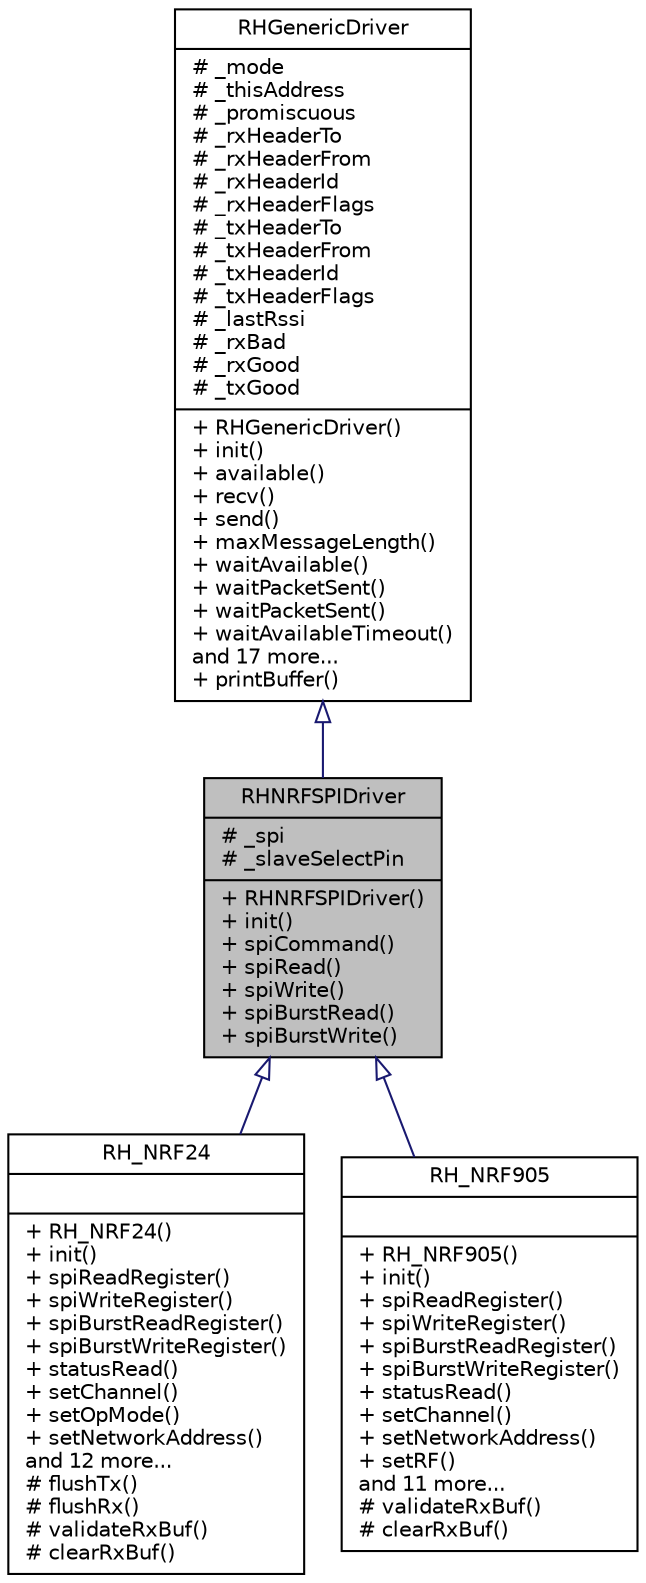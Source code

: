 digraph "RHNRFSPIDriver"
{
 // LATEX_PDF_SIZE
  edge [fontname="Helvetica",fontsize="10",labelfontname="Helvetica",labelfontsize="10"];
  node [fontname="Helvetica",fontsize="10",shape=record];
  Node1 [label="{RHNRFSPIDriver\n|# _spi\l# _slaveSelectPin\l|+ RHNRFSPIDriver()\l+ init()\l+ spiCommand()\l+ spiRead()\l+ spiWrite()\l+ spiBurstRead()\l+ spiBurstWrite()\l}",height=0.2,width=0.4,color="black", fillcolor="grey75", style="filled", fontcolor="black",tooltip="Base class for a RadioHead driver that use the SPI bus to communicate with its transport hardware."];
  Node2 -> Node1 [dir="back",color="midnightblue",fontsize="10",style="solid",arrowtail="onormal",fontname="Helvetica"];
  Node2 [label="{RHGenericDriver\n|# _mode\l# _thisAddress\l# _promiscuous\l# _rxHeaderTo\l# _rxHeaderFrom\l# _rxHeaderId\l# _rxHeaderFlags\l# _txHeaderTo\l# _txHeaderFrom\l# _txHeaderId\l# _txHeaderFlags\l# _lastRssi\l# _rxBad\l# _rxGood\l# _txGood\l|+ RHGenericDriver()\l+ init()\l+ available()\l+ recv()\l+ send()\l+ maxMessageLength()\l+ waitAvailable()\l+ waitPacketSent()\l+ waitPacketSent()\l+ waitAvailableTimeout()\land 17 more...\l+ printBuffer()\l}",height=0.2,width=0.4,color="black", fillcolor="white", style="filled",URL="$class_r_h_generic_driver.html",tooltip="Abstract base class for a RadioHead driver."];
  Node1 -> Node3 [dir="back",color="midnightblue",fontsize="10",style="solid",arrowtail="onormal",fontname="Helvetica"];
  Node3 [label="{RH_NRF24\n||+ RH_NRF24()\l+ init()\l+ spiReadRegister()\l+ spiWriteRegister()\l+ spiBurstReadRegister()\l+ spiBurstWriteRegister()\l+ statusRead()\l+ setChannel()\l+ setOpMode()\l+ setNetworkAddress()\land 12 more...\l# flushTx()\l# flushRx()\l# validateRxBuf()\l# clearRxBuf()\l}",height=0.2,width=0.4,color="black", fillcolor="white", style="filled",URL="$class_r_h___n_r_f24.html",tooltip="Send and receive addressed, reliable, acknowledged datagrams by nRF24L01 and compatible transceivers."];
  Node1 -> Node4 [dir="back",color="midnightblue",fontsize="10",style="solid",arrowtail="onormal",fontname="Helvetica"];
  Node4 [label="{RH_NRF905\n||+ RH_NRF905()\l+ init()\l+ spiReadRegister()\l+ spiWriteRegister()\l+ spiBurstReadRegister()\l+ spiBurstWriteRegister()\l+ statusRead()\l+ setChannel()\l+ setNetworkAddress()\l+ setRF()\land 11 more...\l# validateRxBuf()\l# clearRxBuf()\l}",height=0.2,width=0.4,color="black", fillcolor="white", style="filled",URL="$class_r_h___n_r_f905.html",tooltip="Send and receive addressed, reliable, acknowledged datagrams by nRF905 and compatible transceivers."];
}
